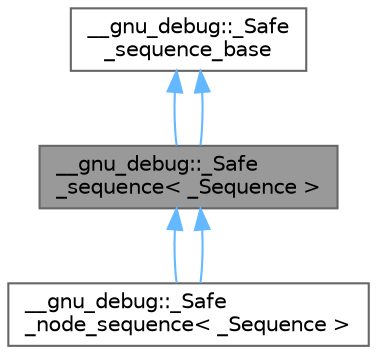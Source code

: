 digraph "__gnu_debug::_Safe_sequence&lt; _Sequence &gt;"
{
 // LATEX_PDF_SIZE
  bgcolor="transparent";
  edge [fontname=Helvetica,fontsize=10,labelfontname=Helvetica,labelfontsize=10];
  node [fontname=Helvetica,fontsize=10,shape=box,height=0.2,width=0.4];
  Node1 [id="Node000001",label="__gnu_debug::_Safe\l_sequence\< _Sequence \>",height=0.2,width=0.4,color="gray40", fillcolor="grey60", style="filled", fontcolor="black",tooltip="Base class for constructing a safe sequence type that tracks iterators that reference it."];
  Node2 -> Node1 [id="edge1_Node000001_Node000002",dir="back",color="steelblue1",style="solid",tooltip=" "];
  Node2 [id="Node000002",label="__gnu_debug::_Safe\l_sequence_base",height=0.2,width=0.4,color="gray40", fillcolor="white", style="filled",URL="$class____gnu__debug_1_1___safe__sequence__base.html",tooltip="Base class that supports tracking of iterators that reference a sequence."];
  Node2 -> Node1 [id="edge2_Node000001_Node000002",dir="back",color="steelblue1",style="solid",tooltip=" "];
  Node1 -> Node3 [id="edge3_Node000001_Node000003",dir="back",color="steelblue1",style="solid",tooltip=" "];
  Node3 [id="Node000003",label="__gnu_debug::_Safe\l_node_sequence\< _Sequence \>",height=0.2,width=0.4,color="gray40", fillcolor="white", style="filled",URL="$class____gnu__debug_1_1___safe__node__sequence.html",tooltip=" "];
  Node1 -> Node3 [id="edge4_Node000001_Node000003",dir="back",color="steelblue1",style="solid",tooltip=" "];
}
